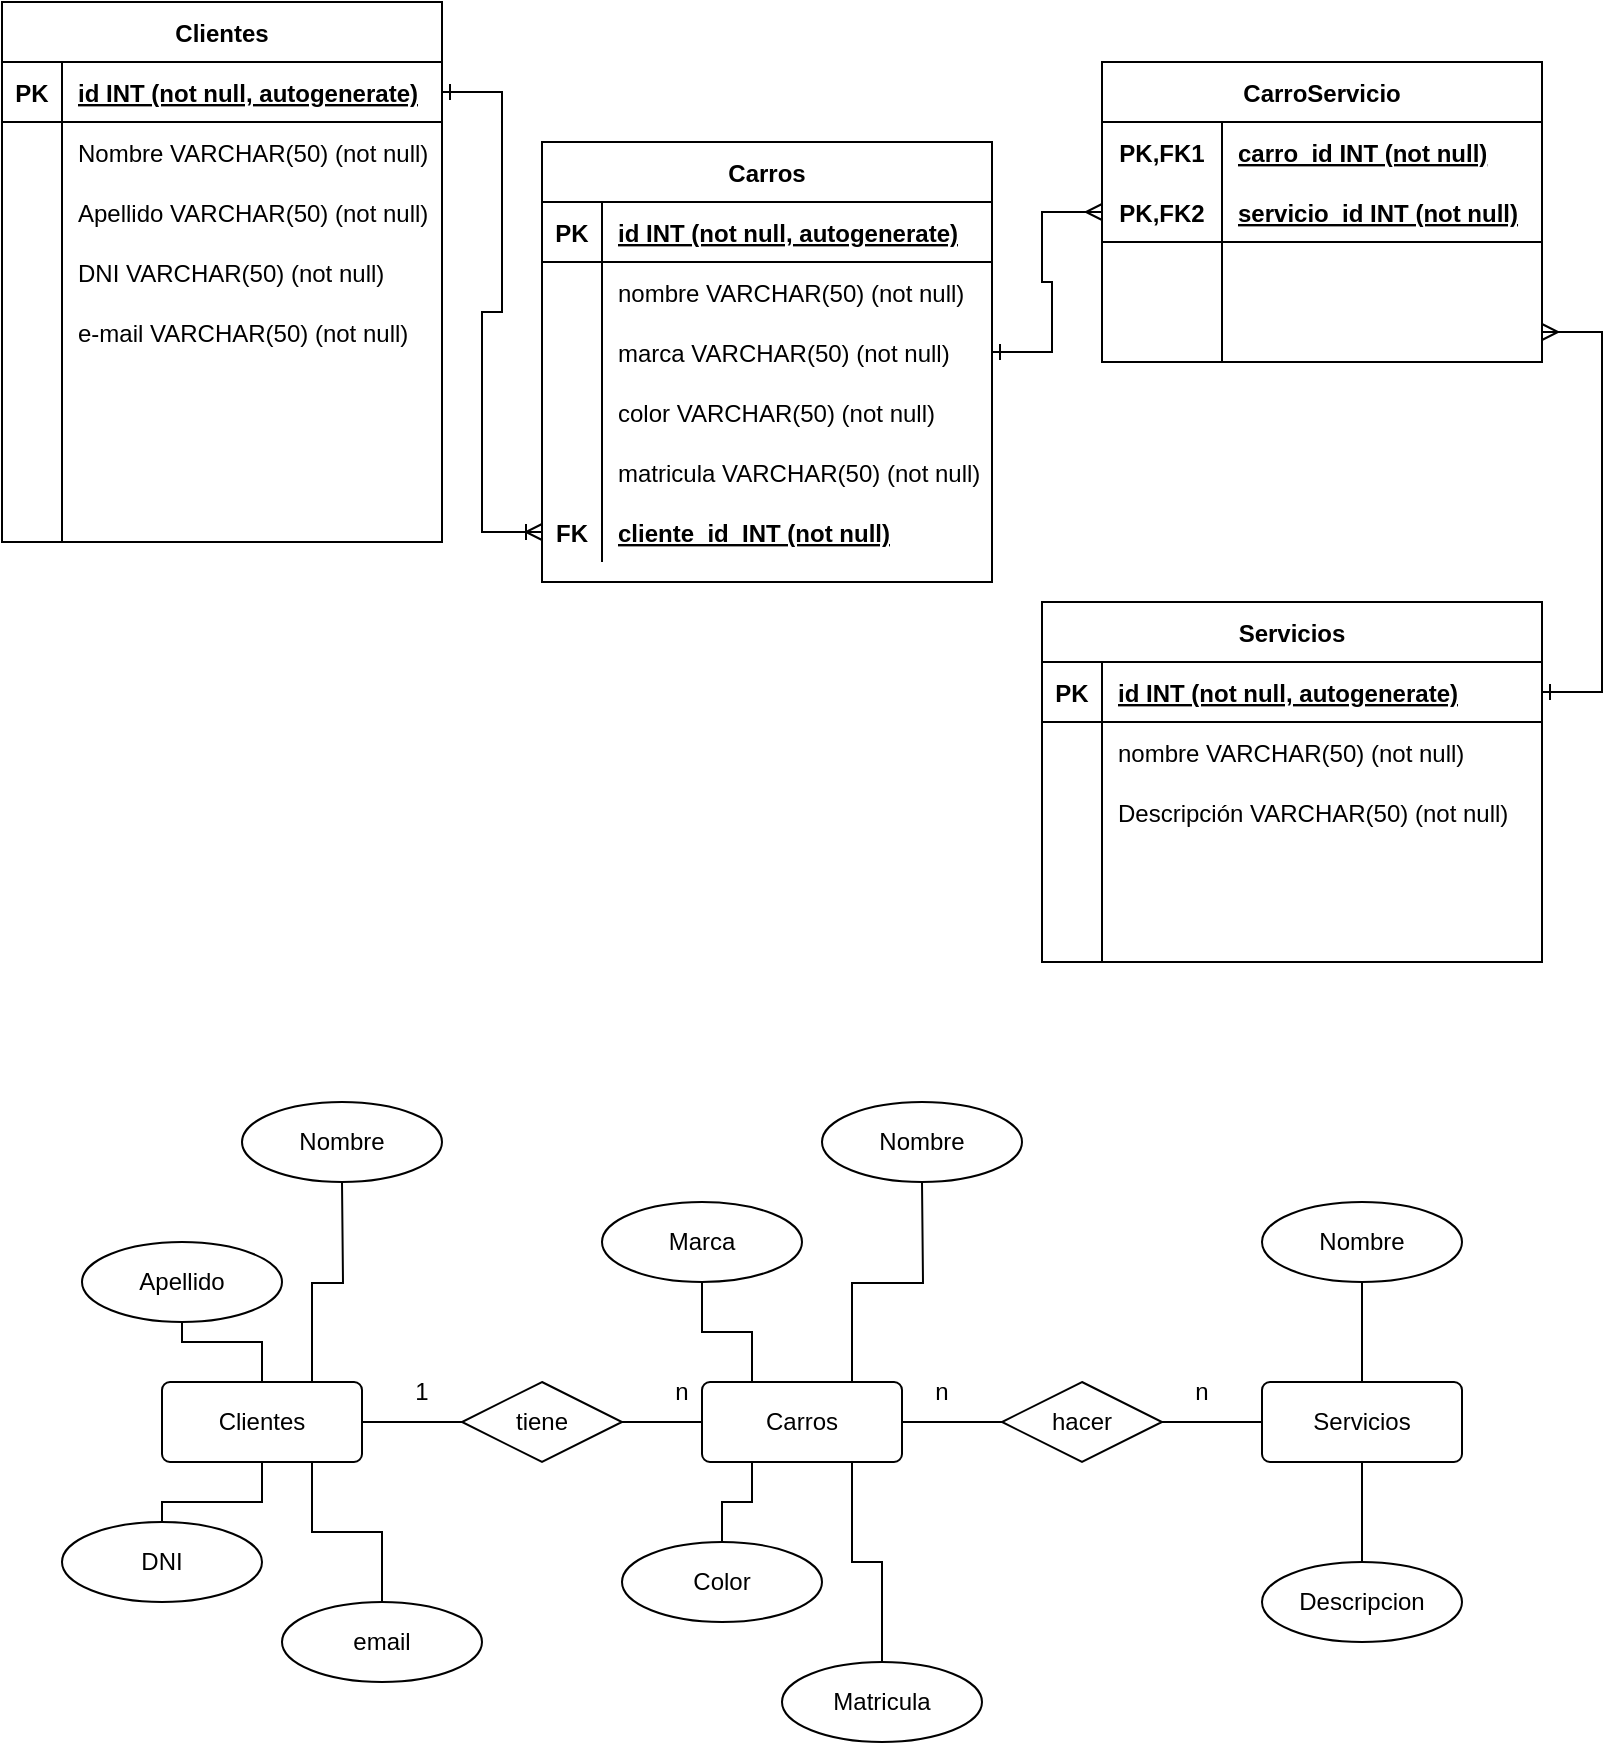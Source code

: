 <mxfile version="20.2.2" type="device"><diagram id="R2lEEEUBdFMjLlhIrx00" name="Page-1"><mxGraphModel dx="946" dy="621" grid="1" gridSize="10" guides="1" tooltips="1" connect="1" arrows="1" fold="1" page="1" pageScale="1" pageWidth="850" pageHeight="1100" math="0" shadow="0" extFonts="Permanent Marker^https://fonts.googleapis.com/css?family=Permanent+Marker"><root><mxCell id="0"/><mxCell id="1" parent="0"/><mxCell id="Qdc-zCQZDGtmWGoQhnUg-79" value="Carros" style="shape=table;startSize=30;container=1;collapsible=1;childLayout=tableLayout;fixedRows=1;rowLines=0;fontStyle=1;align=center;resizeLast=1;" parent="1" vertex="1"><mxGeometry x="300" y="110" width="225" height="220" as="geometry"/></mxCell><mxCell id="Qdc-zCQZDGtmWGoQhnUg-80" value="" style="shape=tableRow;horizontal=0;startSize=0;swimlaneHead=0;swimlaneBody=0;fillColor=none;collapsible=0;dropTarget=0;points=[[0,0.5],[1,0.5]];portConstraint=eastwest;top=0;left=0;right=0;bottom=1;" parent="Qdc-zCQZDGtmWGoQhnUg-79" vertex="1"><mxGeometry y="30" width="225" height="30" as="geometry"/></mxCell><mxCell id="Qdc-zCQZDGtmWGoQhnUg-81" value="PK" style="shape=partialRectangle;connectable=0;fillColor=none;top=0;left=0;bottom=0;right=0;fontStyle=1;overflow=hidden;" parent="Qdc-zCQZDGtmWGoQhnUg-80" vertex="1"><mxGeometry width="30" height="30" as="geometry"><mxRectangle width="30" height="30" as="alternateBounds"/></mxGeometry></mxCell><mxCell id="Qdc-zCQZDGtmWGoQhnUg-82" value="id INT (not null, autogenerate)" style="shape=partialRectangle;connectable=0;fillColor=none;top=0;left=0;bottom=0;right=0;align=left;spacingLeft=6;fontStyle=5;overflow=hidden;" parent="Qdc-zCQZDGtmWGoQhnUg-80" vertex="1"><mxGeometry x="30" width="195" height="30" as="geometry"><mxRectangle width="195" height="30" as="alternateBounds"/></mxGeometry></mxCell><mxCell id="Qdc-zCQZDGtmWGoQhnUg-83" value="" style="shape=tableRow;horizontal=0;startSize=0;swimlaneHead=0;swimlaneBody=0;fillColor=none;collapsible=0;dropTarget=0;points=[[0,0.5],[1,0.5]];portConstraint=eastwest;top=0;left=0;right=0;bottom=0;" parent="Qdc-zCQZDGtmWGoQhnUg-79" vertex="1"><mxGeometry y="60" width="225" height="30" as="geometry"/></mxCell><mxCell id="Qdc-zCQZDGtmWGoQhnUg-84" value="" style="shape=partialRectangle;connectable=0;fillColor=none;top=0;left=0;bottom=0;right=0;editable=1;overflow=hidden;" parent="Qdc-zCQZDGtmWGoQhnUg-83" vertex="1"><mxGeometry width="30" height="30" as="geometry"><mxRectangle width="30" height="30" as="alternateBounds"/></mxGeometry></mxCell><mxCell id="Qdc-zCQZDGtmWGoQhnUg-85" value="nombre VARCHAR(50) (not null)" style="shape=partialRectangle;connectable=0;fillColor=none;top=0;left=0;bottom=0;right=0;align=left;spacingLeft=6;overflow=hidden;" parent="Qdc-zCQZDGtmWGoQhnUg-83" vertex="1"><mxGeometry x="30" width="195" height="30" as="geometry"><mxRectangle width="195" height="30" as="alternateBounds"/></mxGeometry></mxCell><mxCell id="Qdc-zCQZDGtmWGoQhnUg-86" value="" style="shape=tableRow;horizontal=0;startSize=0;swimlaneHead=0;swimlaneBody=0;fillColor=none;collapsible=0;dropTarget=0;points=[[0,0.5],[1,0.5]];portConstraint=eastwest;top=0;left=0;right=0;bottom=0;" parent="Qdc-zCQZDGtmWGoQhnUg-79" vertex="1"><mxGeometry y="90" width="225" height="30" as="geometry"/></mxCell><mxCell id="Qdc-zCQZDGtmWGoQhnUg-87" value="" style="shape=partialRectangle;connectable=0;fillColor=none;top=0;left=0;bottom=0;right=0;editable=1;overflow=hidden;" parent="Qdc-zCQZDGtmWGoQhnUg-86" vertex="1"><mxGeometry width="30" height="30" as="geometry"><mxRectangle width="30" height="30" as="alternateBounds"/></mxGeometry></mxCell><mxCell id="Qdc-zCQZDGtmWGoQhnUg-88" value="marca VARCHAR(50) (not null)" style="shape=partialRectangle;connectable=0;fillColor=none;top=0;left=0;bottom=0;right=0;align=left;spacingLeft=6;overflow=hidden;" parent="Qdc-zCQZDGtmWGoQhnUg-86" vertex="1"><mxGeometry x="30" width="195" height="30" as="geometry"><mxRectangle width="195" height="30" as="alternateBounds"/></mxGeometry></mxCell><mxCell id="Qdc-zCQZDGtmWGoQhnUg-89" value="" style="shape=tableRow;horizontal=0;startSize=0;swimlaneHead=0;swimlaneBody=0;fillColor=none;collapsible=0;dropTarget=0;points=[[0,0.5],[1,0.5]];portConstraint=eastwest;top=0;left=0;right=0;bottom=0;" parent="Qdc-zCQZDGtmWGoQhnUg-79" vertex="1"><mxGeometry y="120" width="225" height="30" as="geometry"/></mxCell><mxCell id="Qdc-zCQZDGtmWGoQhnUg-90" value="" style="shape=partialRectangle;connectable=0;fillColor=none;top=0;left=0;bottom=0;right=0;editable=1;overflow=hidden;" parent="Qdc-zCQZDGtmWGoQhnUg-89" vertex="1"><mxGeometry width="30" height="30" as="geometry"><mxRectangle width="30" height="30" as="alternateBounds"/></mxGeometry></mxCell><mxCell id="Qdc-zCQZDGtmWGoQhnUg-91" value="color VARCHAR(50) (not null)" style="shape=partialRectangle;connectable=0;fillColor=none;top=0;left=0;bottom=0;right=0;align=left;spacingLeft=6;overflow=hidden;" parent="Qdc-zCQZDGtmWGoQhnUg-89" vertex="1"><mxGeometry x="30" width="195" height="30" as="geometry"><mxRectangle width="195" height="30" as="alternateBounds"/></mxGeometry></mxCell><mxCell id="Qdc-zCQZDGtmWGoQhnUg-92" value="" style="shape=tableRow;horizontal=0;startSize=0;swimlaneHead=0;swimlaneBody=0;fillColor=none;collapsible=0;dropTarget=0;points=[[0,0.5],[1,0.5]];portConstraint=eastwest;top=0;left=0;right=0;bottom=0;" parent="Qdc-zCQZDGtmWGoQhnUg-79" vertex="1"><mxGeometry y="150" width="225" height="30" as="geometry"/></mxCell><mxCell id="Qdc-zCQZDGtmWGoQhnUg-93" value="" style="shape=partialRectangle;connectable=0;fillColor=none;top=0;left=0;bottom=0;right=0;editable=1;overflow=hidden;" parent="Qdc-zCQZDGtmWGoQhnUg-92" vertex="1"><mxGeometry width="30" height="30" as="geometry"><mxRectangle width="30" height="30" as="alternateBounds"/></mxGeometry></mxCell><mxCell id="Qdc-zCQZDGtmWGoQhnUg-94" value="matricula VARCHAR(50) (not null)" style="shape=partialRectangle;connectable=0;fillColor=none;top=0;left=0;bottom=0;right=0;align=left;spacingLeft=6;overflow=hidden;" parent="Qdc-zCQZDGtmWGoQhnUg-92" vertex="1"><mxGeometry x="30" width="195" height="30" as="geometry"><mxRectangle width="195" height="30" as="alternateBounds"/></mxGeometry></mxCell><mxCell id="Qdc-zCQZDGtmWGoQhnUg-137" value="" style="shape=tableRow;horizontal=0;startSize=0;swimlaneHead=0;swimlaneBody=0;fillColor=none;collapsible=0;dropTarget=0;points=[[0,0.5],[1,0.5]];portConstraint=eastwest;top=0;left=0;right=0;bottom=0;" parent="Qdc-zCQZDGtmWGoQhnUg-79" vertex="1"><mxGeometry y="180" width="225" height="30" as="geometry"/></mxCell><mxCell id="Qdc-zCQZDGtmWGoQhnUg-138" value="FK" style="shape=partialRectangle;connectable=0;fillColor=none;top=0;left=0;bottom=0;right=0;fontStyle=1;overflow=hidden;" parent="Qdc-zCQZDGtmWGoQhnUg-137" vertex="1"><mxGeometry width="30" height="30" as="geometry"><mxRectangle width="30" height="30" as="alternateBounds"/></mxGeometry></mxCell><mxCell id="Qdc-zCQZDGtmWGoQhnUg-139" value="cliente_id  INT (not null)" style="shape=partialRectangle;connectable=0;fillColor=none;top=0;left=0;bottom=0;right=0;align=left;spacingLeft=6;fontStyle=5;overflow=hidden;" parent="Qdc-zCQZDGtmWGoQhnUg-137" vertex="1"><mxGeometry x="30" width="195" height="30" as="geometry"><mxRectangle width="195" height="30" as="alternateBounds"/></mxGeometry></mxCell><mxCell id="Qdc-zCQZDGtmWGoQhnUg-96" value="Clientes" style="shape=table;startSize=30;container=1;collapsible=1;childLayout=tableLayout;fixedRows=1;rowLines=0;fontStyle=1;align=center;resizeLast=1;" parent="1" vertex="1"><mxGeometry x="30" y="40" width="220" height="270" as="geometry"/></mxCell><mxCell id="Qdc-zCQZDGtmWGoQhnUg-97" value="" style="shape=tableRow;horizontal=0;startSize=0;swimlaneHead=0;swimlaneBody=0;fillColor=none;collapsible=0;dropTarget=0;points=[[0,0.5],[1,0.5]];portConstraint=eastwest;top=0;left=0;right=0;bottom=1;" parent="Qdc-zCQZDGtmWGoQhnUg-96" vertex="1"><mxGeometry y="30" width="220" height="30" as="geometry"/></mxCell><mxCell id="Qdc-zCQZDGtmWGoQhnUg-98" value="PK" style="shape=partialRectangle;connectable=0;fillColor=none;top=0;left=0;bottom=0;right=0;fontStyle=1;overflow=hidden;" parent="Qdc-zCQZDGtmWGoQhnUg-97" vertex="1"><mxGeometry width="30" height="30" as="geometry"><mxRectangle width="30" height="30" as="alternateBounds"/></mxGeometry></mxCell><mxCell id="Qdc-zCQZDGtmWGoQhnUg-99" value="id INT (not null, autogenerate)" style="shape=partialRectangle;connectable=0;fillColor=none;top=0;left=0;bottom=0;right=0;align=left;spacingLeft=6;fontStyle=5;overflow=hidden;" parent="Qdc-zCQZDGtmWGoQhnUg-97" vertex="1"><mxGeometry x="30" width="190" height="30" as="geometry"><mxRectangle width="190" height="30" as="alternateBounds"/></mxGeometry></mxCell><mxCell id="Qdc-zCQZDGtmWGoQhnUg-100" value="" style="shape=tableRow;horizontal=0;startSize=0;swimlaneHead=0;swimlaneBody=0;fillColor=none;collapsible=0;dropTarget=0;points=[[0,0.5],[1,0.5]];portConstraint=eastwest;top=0;left=0;right=0;bottom=0;" parent="Qdc-zCQZDGtmWGoQhnUg-96" vertex="1"><mxGeometry y="60" width="220" height="30" as="geometry"/></mxCell><mxCell id="Qdc-zCQZDGtmWGoQhnUg-101" value="" style="shape=partialRectangle;connectable=0;fillColor=none;top=0;left=0;bottom=0;right=0;editable=1;overflow=hidden;" parent="Qdc-zCQZDGtmWGoQhnUg-100" vertex="1"><mxGeometry width="30" height="30" as="geometry"><mxRectangle width="30" height="30" as="alternateBounds"/></mxGeometry></mxCell><mxCell id="Qdc-zCQZDGtmWGoQhnUg-102" value="Nombre VARCHAR(50) (not null)" style="shape=partialRectangle;connectable=0;fillColor=none;top=0;left=0;bottom=0;right=0;align=left;spacingLeft=6;overflow=hidden;" parent="Qdc-zCQZDGtmWGoQhnUg-100" vertex="1"><mxGeometry x="30" width="190" height="30" as="geometry"><mxRectangle width="190" height="30" as="alternateBounds"/></mxGeometry></mxCell><mxCell id="Qdc-zCQZDGtmWGoQhnUg-112" value="" style="shape=tableRow;horizontal=0;startSize=0;swimlaneHead=0;swimlaneBody=0;fillColor=none;collapsible=0;dropTarget=0;points=[[0,0.5],[1,0.5]];portConstraint=eastwest;top=0;left=0;right=0;bottom=0;" parent="Qdc-zCQZDGtmWGoQhnUg-96" vertex="1"><mxGeometry y="90" width="220" height="30" as="geometry"/></mxCell><mxCell id="Qdc-zCQZDGtmWGoQhnUg-113" value="" style="shape=partialRectangle;connectable=0;fillColor=none;top=0;left=0;bottom=0;right=0;editable=1;overflow=hidden;" parent="Qdc-zCQZDGtmWGoQhnUg-112" vertex="1"><mxGeometry width="30" height="30" as="geometry"><mxRectangle width="30" height="30" as="alternateBounds"/></mxGeometry></mxCell><mxCell id="Qdc-zCQZDGtmWGoQhnUg-114" value="Apellido VARCHAR(50) (not null)" style="shape=partialRectangle;connectable=0;fillColor=none;top=0;left=0;bottom=0;right=0;align=left;spacingLeft=6;overflow=hidden;" parent="Qdc-zCQZDGtmWGoQhnUg-112" vertex="1"><mxGeometry x="30" width="190" height="30" as="geometry"><mxRectangle width="190" height="30" as="alternateBounds"/></mxGeometry></mxCell><mxCell id="Qdc-zCQZDGtmWGoQhnUg-115" value="" style="shape=tableRow;horizontal=0;startSize=0;swimlaneHead=0;swimlaneBody=0;fillColor=none;collapsible=0;dropTarget=0;points=[[0,0.5],[1,0.5]];portConstraint=eastwest;top=0;left=0;right=0;bottom=0;" parent="Qdc-zCQZDGtmWGoQhnUg-96" vertex="1"><mxGeometry y="120" width="220" height="30" as="geometry"/></mxCell><mxCell id="Qdc-zCQZDGtmWGoQhnUg-116" value="" style="shape=partialRectangle;connectable=0;fillColor=none;top=0;left=0;bottom=0;right=0;editable=1;overflow=hidden;" parent="Qdc-zCQZDGtmWGoQhnUg-115" vertex="1"><mxGeometry width="30" height="30" as="geometry"><mxRectangle width="30" height="30" as="alternateBounds"/></mxGeometry></mxCell><mxCell id="Qdc-zCQZDGtmWGoQhnUg-117" value="DNI VARCHAR(50) (not null)" style="shape=partialRectangle;connectable=0;fillColor=none;top=0;left=0;bottom=0;right=0;align=left;spacingLeft=6;overflow=hidden;" parent="Qdc-zCQZDGtmWGoQhnUg-115" vertex="1"><mxGeometry x="30" width="190" height="30" as="geometry"><mxRectangle width="190" height="30" as="alternateBounds"/></mxGeometry></mxCell><mxCell id="Qdc-zCQZDGtmWGoQhnUg-118" value="" style="shape=tableRow;horizontal=0;startSize=0;swimlaneHead=0;swimlaneBody=0;fillColor=none;collapsible=0;dropTarget=0;points=[[0,0.5],[1,0.5]];portConstraint=eastwest;top=0;left=0;right=0;bottom=0;" parent="Qdc-zCQZDGtmWGoQhnUg-96" vertex="1"><mxGeometry y="150" width="220" height="30" as="geometry"/></mxCell><mxCell id="Qdc-zCQZDGtmWGoQhnUg-119" value="" style="shape=partialRectangle;connectable=0;fillColor=none;top=0;left=0;bottom=0;right=0;editable=1;overflow=hidden;" parent="Qdc-zCQZDGtmWGoQhnUg-118" vertex="1"><mxGeometry width="30" height="30" as="geometry"><mxRectangle width="30" height="30" as="alternateBounds"/></mxGeometry></mxCell><mxCell id="Qdc-zCQZDGtmWGoQhnUg-120" value="e-mail VARCHAR(50) (not null)" style="shape=partialRectangle;connectable=0;fillColor=none;top=0;left=0;bottom=0;right=0;align=left;spacingLeft=6;overflow=hidden;" parent="Qdc-zCQZDGtmWGoQhnUg-118" vertex="1"><mxGeometry x="30" width="190" height="30" as="geometry"><mxRectangle width="190" height="30" as="alternateBounds"/></mxGeometry></mxCell><mxCell id="Qdc-zCQZDGtmWGoQhnUg-103" value="" style="shape=tableRow;horizontal=0;startSize=0;swimlaneHead=0;swimlaneBody=0;fillColor=none;collapsible=0;dropTarget=0;points=[[0,0.5],[1,0.5]];portConstraint=eastwest;top=0;left=0;right=0;bottom=0;" parent="Qdc-zCQZDGtmWGoQhnUg-96" vertex="1"><mxGeometry y="180" width="220" height="30" as="geometry"/></mxCell><mxCell id="Qdc-zCQZDGtmWGoQhnUg-104" value="" style="shape=partialRectangle;connectable=0;fillColor=none;top=0;left=0;bottom=0;right=0;editable=1;overflow=hidden;" parent="Qdc-zCQZDGtmWGoQhnUg-103" vertex="1"><mxGeometry width="30" height="30" as="geometry"><mxRectangle width="30" height="30" as="alternateBounds"/></mxGeometry></mxCell><mxCell id="Qdc-zCQZDGtmWGoQhnUg-105" value="" style="shape=partialRectangle;connectable=0;fillColor=none;top=0;left=0;bottom=0;right=0;align=left;spacingLeft=6;overflow=hidden;" parent="Qdc-zCQZDGtmWGoQhnUg-103" vertex="1"><mxGeometry x="30" width="190" height="30" as="geometry"><mxRectangle width="190" height="30" as="alternateBounds"/></mxGeometry></mxCell><mxCell id="Qdc-zCQZDGtmWGoQhnUg-106" value="" style="shape=tableRow;horizontal=0;startSize=0;swimlaneHead=0;swimlaneBody=0;fillColor=none;collapsible=0;dropTarget=0;points=[[0,0.5],[1,0.5]];portConstraint=eastwest;top=0;left=0;right=0;bottom=0;" parent="Qdc-zCQZDGtmWGoQhnUg-96" vertex="1"><mxGeometry y="210" width="220" height="30" as="geometry"/></mxCell><mxCell id="Qdc-zCQZDGtmWGoQhnUg-107" value="" style="shape=partialRectangle;connectable=0;fillColor=none;top=0;left=0;bottom=0;right=0;editable=1;overflow=hidden;" parent="Qdc-zCQZDGtmWGoQhnUg-106" vertex="1"><mxGeometry width="30" height="30" as="geometry"><mxRectangle width="30" height="30" as="alternateBounds"/></mxGeometry></mxCell><mxCell id="Qdc-zCQZDGtmWGoQhnUg-108" value="" style="shape=partialRectangle;connectable=0;fillColor=none;top=0;left=0;bottom=0;right=0;align=left;spacingLeft=6;overflow=hidden;" parent="Qdc-zCQZDGtmWGoQhnUg-106" vertex="1"><mxGeometry x="30" width="190" height="30" as="geometry"><mxRectangle width="190" height="30" as="alternateBounds"/></mxGeometry></mxCell><mxCell id="Qdc-zCQZDGtmWGoQhnUg-109" value="" style="shape=tableRow;horizontal=0;startSize=0;swimlaneHead=0;swimlaneBody=0;fillColor=none;collapsible=0;dropTarget=0;points=[[0,0.5],[1,0.5]];portConstraint=eastwest;top=0;left=0;right=0;bottom=0;" parent="Qdc-zCQZDGtmWGoQhnUg-96" vertex="1"><mxGeometry y="240" width="220" height="30" as="geometry"/></mxCell><mxCell id="Qdc-zCQZDGtmWGoQhnUg-110" value="" style="shape=partialRectangle;connectable=0;fillColor=none;top=0;left=0;bottom=0;right=0;editable=1;overflow=hidden;" parent="Qdc-zCQZDGtmWGoQhnUg-109" vertex="1"><mxGeometry width="30" height="30" as="geometry"><mxRectangle width="30" height="30" as="alternateBounds"/></mxGeometry></mxCell><mxCell id="Qdc-zCQZDGtmWGoQhnUg-111" value="" style="shape=partialRectangle;connectable=0;fillColor=none;top=0;left=0;bottom=0;right=0;align=left;spacingLeft=6;overflow=hidden;" parent="Qdc-zCQZDGtmWGoQhnUg-109" vertex="1"><mxGeometry x="30" width="190" height="30" as="geometry"><mxRectangle width="190" height="30" as="alternateBounds"/></mxGeometry></mxCell><mxCell id="Qdc-zCQZDGtmWGoQhnUg-121" value="Servicios" style="shape=table;startSize=30;container=1;collapsible=1;childLayout=tableLayout;fixedRows=1;rowLines=0;fontStyle=1;align=center;resizeLast=1;" parent="1" vertex="1"><mxGeometry x="550" y="340" width="250" height="180" as="geometry"/></mxCell><mxCell id="Qdc-zCQZDGtmWGoQhnUg-122" value="" style="shape=tableRow;horizontal=0;startSize=0;swimlaneHead=0;swimlaneBody=0;fillColor=none;collapsible=0;dropTarget=0;points=[[0,0.5],[1,0.5]];portConstraint=eastwest;top=0;left=0;right=0;bottom=1;" parent="Qdc-zCQZDGtmWGoQhnUg-121" vertex="1"><mxGeometry y="30" width="250" height="30" as="geometry"/></mxCell><mxCell id="Qdc-zCQZDGtmWGoQhnUg-123" value="PK" style="shape=partialRectangle;connectable=0;fillColor=none;top=0;left=0;bottom=0;right=0;fontStyle=1;overflow=hidden;" parent="Qdc-zCQZDGtmWGoQhnUg-122" vertex="1"><mxGeometry width="30" height="30" as="geometry"><mxRectangle width="30" height="30" as="alternateBounds"/></mxGeometry></mxCell><mxCell id="Qdc-zCQZDGtmWGoQhnUg-124" value="id INT (not null, autogenerate)" style="shape=partialRectangle;connectable=0;fillColor=none;top=0;left=0;bottom=0;right=0;align=left;spacingLeft=6;fontStyle=5;overflow=hidden;" parent="Qdc-zCQZDGtmWGoQhnUg-122" vertex="1"><mxGeometry x="30" width="220" height="30" as="geometry"><mxRectangle width="220" height="30" as="alternateBounds"/></mxGeometry></mxCell><mxCell id="Qdc-zCQZDGtmWGoQhnUg-125" value="" style="shape=tableRow;horizontal=0;startSize=0;swimlaneHead=0;swimlaneBody=0;fillColor=none;collapsible=0;dropTarget=0;points=[[0,0.5],[1,0.5]];portConstraint=eastwest;top=0;left=0;right=0;bottom=0;" parent="Qdc-zCQZDGtmWGoQhnUg-121" vertex="1"><mxGeometry y="60" width="250" height="30" as="geometry"/></mxCell><mxCell id="Qdc-zCQZDGtmWGoQhnUg-126" value="" style="shape=partialRectangle;connectable=0;fillColor=none;top=0;left=0;bottom=0;right=0;editable=1;overflow=hidden;" parent="Qdc-zCQZDGtmWGoQhnUg-125" vertex="1"><mxGeometry width="30" height="30" as="geometry"><mxRectangle width="30" height="30" as="alternateBounds"/></mxGeometry></mxCell><mxCell id="Qdc-zCQZDGtmWGoQhnUg-127" value="nombre VARCHAR(50) (not null)" style="shape=partialRectangle;connectable=0;fillColor=none;top=0;left=0;bottom=0;right=0;align=left;spacingLeft=6;overflow=hidden;" parent="Qdc-zCQZDGtmWGoQhnUg-125" vertex="1"><mxGeometry x="30" width="220" height="30" as="geometry"><mxRectangle width="220" height="30" as="alternateBounds"/></mxGeometry></mxCell><mxCell id="Qdc-zCQZDGtmWGoQhnUg-128" value="" style="shape=tableRow;horizontal=0;startSize=0;swimlaneHead=0;swimlaneBody=0;fillColor=none;collapsible=0;dropTarget=0;points=[[0,0.5],[1,0.5]];portConstraint=eastwest;top=0;left=0;right=0;bottom=0;" parent="Qdc-zCQZDGtmWGoQhnUg-121" vertex="1"><mxGeometry y="90" width="250" height="30" as="geometry"/></mxCell><mxCell id="Qdc-zCQZDGtmWGoQhnUg-129" value="" style="shape=partialRectangle;connectable=0;fillColor=none;top=0;left=0;bottom=0;right=0;editable=1;overflow=hidden;" parent="Qdc-zCQZDGtmWGoQhnUg-128" vertex="1"><mxGeometry width="30" height="30" as="geometry"><mxRectangle width="30" height="30" as="alternateBounds"/></mxGeometry></mxCell><mxCell id="Qdc-zCQZDGtmWGoQhnUg-130" value="Descripción VARCHAR(50) (not null)" style="shape=partialRectangle;connectable=0;fillColor=none;top=0;left=0;bottom=0;right=0;align=left;spacingLeft=6;overflow=hidden;" parent="Qdc-zCQZDGtmWGoQhnUg-128" vertex="1"><mxGeometry x="30" width="220" height="30" as="geometry"><mxRectangle width="220" height="30" as="alternateBounds"/></mxGeometry></mxCell><mxCell id="Qdc-zCQZDGtmWGoQhnUg-131" value="" style="shape=tableRow;horizontal=0;startSize=0;swimlaneHead=0;swimlaneBody=0;fillColor=none;collapsible=0;dropTarget=0;points=[[0,0.5],[1,0.5]];portConstraint=eastwest;top=0;left=0;right=0;bottom=0;" parent="Qdc-zCQZDGtmWGoQhnUg-121" vertex="1"><mxGeometry y="120" width="250" height="30" as="geometry"/></mxCell><mxCell id="Qdc-zCQZDGtmWGoQhnUg-132" value="" style="shape=partialRectangle;connectable=0;fillColor=none;top=0;left=0;bottom=0;right=0;editable=1;overflow=hidden;" parent="Qdc-zCQZDGtmWGoQhnUg-131" vertex="1"><mxGeometry width="30" height="30" as="geometry"><mxRectangle width="30" height="30" as="alternateBounds"/></mxGeometry></mxCell><mxCell id="Qdc-zCQZDGtmWGoQhnUg-133" value="" style="shape=partialRectangle;connectable=0;fillColor=none;top=0;left=0;bottom=0;right=0;align=left;spacingLeft=6;overflow=hidden;" parent="Qdc-zCQZDGtmWGoQhnUg-131" vertex="1"><mxGeometry x="30" width="220" height="30" as="geometry"><mxRectangle width="220" height="30" as="alternateBounds"/></mxGeometry></mxCell><mxCell id="Qdc-zCQZDGtmWGoQhnUg-134" value="" style="shape=tableRow;horizontal=0;startSize=0;swimlaneHead=0;swimlaneBody=0;fillColor=none;collapsible=0;dropTarget=0;points=[[0,0.5],[1,0.5]];portConstraint=eastwest;top=0;left=0;right=0;bottom=0;" parent="Qdc-zCQZDGtmWGoQhnUg-121" vertex="1"><mxGeometry y="150" width="250" height="30" as="geometry"/></mxCell><mxCell id="Qdc-zCQZDGtmWGoQhnUg-135" value="" style="shape=partialRectangle;connectable=0;fillColor=none;top=0;left=0;bottom=0;right=0;editable=1;overflow=hidden;" parent="Qdc-zCQZDGtmWGoQhnUg-134" vertex="1"><mxGeometry width="30" height="30" as="geometry"><mxRectangle width="30" height="30" as="alternateBounds"/></mxGeometry></mxCell><mxCell id="Qdc-zCQZDGtmWGoQhnUg-136" value="" style="shape=partialRectangle;connectable=0;fillColor=none;top=0;left=0;bottom=0;right=0;align=left;spacingLeft=6;overflow=hidden;" parent="Qdc-zCQZDGtmWGoQhnUg-134" vertex="1"><mxGeometry x="30" width="220" height="30" as="geometry"><mxRectangle width="220" height="30" as="alternateBounds"/></mxGeometry></mxCell><mxCell id="Qdc-zCQZDGtmWGoQhnUg-140" value="" style="edgeStyle=entityRelationEdgeStyle;fontSize=12;html=1;endArrow=ERone;rounded=0;exitX=1;exitY=0.5;exitDx=0;exitDy=0;entryX=1;entryY=0.5;entryDx=0;entryDy=0;startArrow=ERmany;startFill=0;endFill=0;" parent="1" source="Qdc-zCQZDGtmWGoQhnUg-151" target="Qdc-zCQZDGtmWGoQhnUg-122" edge="1"><mxGeometry width="100" height="100" relative="1" as="geometry"><mxPoint x="590" y="350" as="sourcePoint"/><mxPoint x="690" y="250" as="targetPoint"/></mxGeometry></mxCell><mxCell id="Qdc-zCQZDGtmWGoQhnUg-141" value="CarroServicio" style="shape=table;startSize=30;container=1;collapsible=1;childLayout=tableLayout;fixedRows=1;rowLines=0;fontStyle=1;align=center;resizeLast=1;" parent="1" vertex="1"><mxGeometry x="580" y="70" width="220" height="150" as="geometry"/></mxCell><mxCell id="Qdc-zCQZDGtmWGoQhnUg-142" value="" style="shape=tableRow;horizontal=0;startSize=0;swimlaneHead=0;swimlaneBody=0;fillColor=none;collapsible=0;dropTarget=0;points=[[0,0.5],[1,0.5]];portConstraint=eastwest;top=0;left=0;right=0;bottom=0;" parent="Qdc-zCQZDGtmWGoQhnUg-141" vertex="1"><mxGeometry y="30" width="220" height="30" as="geometry"/></mxCell><mxCell id="Qdc-zCQZDGtmWGoQhnUg-143" value="PK,FK1" style="shape=partialRectangle;connectable=0;fillColor=none;top=0;left=0;bottom=0;right=0;fontStyle=1;overflow=hidden;" parent="Qdc-zCQZDGtmWGoQhnUg-142" vertex="1"><mxGeometry width="60" height="30" as="geometry"><mxRectangle width="60" height="30" as="alternateBounds"/></mxGeometry></mxCell><mxCell id="Qdc-zCQZDGtmWGoQhnUg-144" value="carro_id INT (not null)" style="shape=partialRectangle;connectable=0;fillColor=none;top=0;left=0;bottom=0;right=0;align=left;spacingLeft=6;fontStyle=5;overflow=hidden;" parent="Qdc-zCQZDGtmWGoQhnUg-142" vertex="1"><mxGeometry x="60" width="160" height="30" as="geometry"><mxRectangle width="160" height="30" as="alternateBounds"/></mxGeometry></mxCell><mxCell id="Qdc-zCQZDGtmWGoQhnUg-145" value="" style="shape=tableRow;horizontal=0;startSize=0;swimlaneHead=0;swimlaneBody=0;fillColor=none;collapsible=0;dropTarget=0;points=[[0,0.5],[1,0.5]];portConstraint=eastwest;top=0;left=0;right=0;bottom=1;" parent="Qdc-zCQZDGtmWGoQhnUg-141" vertex="1"><mxGeometry y="60" width="220" height="30" as="geometry"/></mxCell><mxCell id="Qdc-zCQZDGtmWGoQhnUg-146" value="PK,FK2" style="shape=partialRectangle;connectable=0;fillColor=none;top=0;left=0;bottom=0;right=0;fontStyle=1;overflow=hidden;" parent="Qdc-zCQZDGtmWGoQhnUg-145" vertex="1"><mxGeometry width="60" height="30" as="geometry"><mxRectangle width="60" height="30" as="alternateBounds"/></mxGeometry></mxCell><mxCell id="Qdc-zCQZDGtmWGoQhnUg-147" value="servicio_id INT (not null)" style="shape=partialRectangle;connectable=0;fillColor=none;top=0;left=0;bottom=0;right=0;align=left;spacingLeft=6;fontStyle=5;overflow=hidden;" parent="Qdc-zCQZDGtmWGoQhnUg-145" vertex="1"><mxGeometry x="60" width="160" height="30" as="geometry"><mxRectangle width="160" height="30" as="alternateBounds"/></mxGeometry></mxCell><mxCell id="Qdc-zCQZDGtmWGoQhnUg-148" value="" style="shape=tableRow;horizontal=0;startSize=0;swimlaneHead=0;swimlaneBody=0;fillColor=none;collapsible=0;dropTarget=0;points=[[0,0.5],[1,0.5]];portConstraint=eastwest;top=0;left=0;right=0;bottom=0;" parent="Qdc-zCQZDGtmWGoQhnUg-141" vertex="1"><mxGeometry y="90" width="220" height="30" as="geometry"/></mxCell><mxCell id="Qdc-zCQZDGtmWGoQhnUg-149" value="" style="shape=partialRectangle;connectable=0;fillColor=none;top=0;left=0;bottom=0;right=0;editable=1;overflow=hidden;" parent="Qdc-zCQZDGtmWGoQhnUg-148" vertex="1"><mxGeometry width="60" height="30" as="geometry"><mxRectangle width="60" height="30" as="alternateBounds"/></mxGeometry></mxCell><mxCell id="Qdc-zCQZDGtmWGoQhnUg-150" value="" style="shape=partialRectangle;connectable=0;fillColor=none;top=0;left=0;bottom=0;right=0;align=left;spacingLeft=6;overflow=hidden;" parent="Qdc-zCQZDGtmWGoQhnUg-148" vertex="1"><mxGeometry x="60" width="160" height="30" as="geometry"><mxRectangle width="160" height="30" as="alternateBounds"/></mxGeometry></mxCell><mxCell id="Qdc-zCQZDGtmWGoQhnUg-151" value="" style="shape=tableRow;horizontal=0;startSize=0;swimlaneHead=0;swimlaneBody=0;fillColor=none;collapsible=0;dropTarget=0;points=[[0,0.5],[1,0.5]];portConstraint=eastwest;top=0;left=0;right=0;bottom=0;" parent="Qdc-zCQZDGtmWGoQhnUg-141" vertex="1"><mxGeometry y="120" width="220" height="30" as="geometry"/></mxCell><mxCell id="Qdc-zCQZDGtmWGoQhnUg-152" value="" style="shape=partialRectangle;connectable=0;fillColor=none;top=0;left=0;bottom=0;right=0;editable=1;overflow=hidden;" parent="Qdc-zCQZDGtmWGoQhnUg-151" vertex="1"><mxGeometry width="60" height="30" as="geometry"><mxRectangle width="60" height="30" as="alternateBounds"/></mxGeometry></mxCell><mxCell id="Qdc-zCQZDGtmWGoQhnUg-153" value="" style="shape=partialRectangle;connectable=0;fillColor=none;top=0;left=0;bottom=0;right=0;align=left;spacingLeft=6;overflow=hidden;" parent="Qdc-zCQZDGtmWGoQhnUg-151" vertex="1"><mxGeometry x="60" width="160" height="30" as="geometry"><mxRectangle width="160" height="30" as="alternateBounds"/></mxGeometry></mxCell><mxCell id="Qdc-zCQZDGtmWGoQhnUg-155" value="" style="edgeStyle=entityRelationEdgeStyle;fontSize=12;html=1;endArrow=ERmany;rounded=0;exitX=1;exitY=0.5;exitDx=0;exitDy=0;entryX=0;entryY=0.5;entryDx=0;entryDy=0;endFill=0;startArrow=ERone;startFill=0;" parent="1" source="Qdc-zCQZDGtmWGoQhnUg-86" target="Qdc-zCQZDGtmWGoQhnUg-141" edge="1"><mxGeometry width="100" height="100" relative="1" as="geometry"><mxPoint x="420" y="145" as="sourcePoint"/><mxPoint x="640" y="145" as="targetPoint"/></mxGeometry></mxCell><mxCell id="Qdc-zCQZDGtmWGoQhnUg-156" value="" style="edgeStyle=entityRelationEdgeStyle;fontSize=12;html=1;endArrow=ERoneToMany;rounded=0;entryX=0;entryY=0.5;entryDx=0;entryDy=0;exitX=1;exitY=0.5;exitDx=0;exitDy=0;startArrow=ERone;startFill=0;" parent="1" source="Qdc-zCQZDGtmWGoQhnUg-97" target="Qdc-zCQZDGtmWGoQhnUg-137" edge="1"><mxGeometry width="100" height="100" relative="1" as="geometry"><mxPoint x="190" y="280" as="sourcePoint"/><mxPoint x="290" y="180" as="targetPoint"/></mxGeometry></mxCell><mxCell id="15L_EQ6WJZsv7WaDqhEm-29" style="edgeStyle=orthogonalEdgeStyle;rounded=0;orthogonalLoop=1;jettySize=auto;html=1;exitX=0.25;exitY=0;exitDx=0;exitDy=0;endArrow=none;endFill=0;" edge="1" parent="1" source="Qdc-zCQZDGtmWGoQhnUg-159" target="15L_EQ6WJZsv7WaDqhEm-6"><mxGeometry relative="1" as="geometry"/></mxCell><mxCell id="15L_EQ6WJZsv7WaDqhEm-30" style="edgeStyle=orthogonalEdgeStyle;rounded=0;orthogonalLoop=1;jettySize=auto;html=1;exitX=0.75;exitY=0;exitDx=0;exitDy=0;endArrow=none;endFill=0;" edge="1" parent="1" source="Qdc-zCQZDGtmWGoQhnUg-159"><mxGeometry relative="1" as="geometry"><mxPoint x="490" y="630" as="targetPoint"/></mxGeometry></mxCell><mxCell id="15L_EQ6WJZsv7WaDqhEm-31" style="edgeStyle=orthogonalEdgeStyle;rounded=0;orthogonalLoop=1;jettySize=auto;html=1;exitX=0.25;exitY=1;exitDx=0;exitDy=0;endArrow=none;endFill=0;" edge="1" parent="1" source="Qdc-zCQZDGtmWGoQhnUg-159" target="15L_EQ6WJZsv7WaDqhEm-7"><mxGeometry relative="1" as="geometry"/></mxCell><mxCell id="15L_EQ6WJZsv7WaDqhEm-32" style="edgeStyle=orthogonalEdgeStyle;rounded=0;orthogonalLoop=1;jettySize=auto;html=1;exitX=0.75;exitY=1;exitDx=0;exitDy=0;endArrow=none;endFill=0;" edge="1" parent="1" source="Qdc-zCQZDGtmWGoQhnUg-159" target="15L_EQ6WJZsv7WaDqhEm-8"><mxGeometry relative="1" as="geometry"/></mxCell><mxCell id="Qdc-zCQZDGtmWGoQhnUg-159" value="Carros" style="rounded=1;arcSize=10;whiteSpace=wrap;html=1;align=center;" parent="1" vertex="1"><mxGeometry x="380" y="730" width="100" height="40" as="geometry"/></mxCell><mxCell id="15L_EQ6WJZsv7WaDqhEm-25" style="edgeStyle=orthogonalEdgeStyle;rounded=0;orthogonalLoop=1;jettySize=auto;html=1;exitX=0.5;exitY=1;exitDx=0;exitDy=0;entryX=0.5;entryY=0;entryDx=0;entryDy=0;endArrow=none;endFill=0;" edge="1" parent="1" source="Qdc-zCQZDGtmWGoQhnUg-160" target="15L_EQ6WJZsv7WaDqhEm-3"><mxGeometry relative="1" as="geometry"/></mxCell><mxCell id="15L_EQ6WJZsv7WaDqhEm-26" style="edgeStyle=orthogonalEdgeStyle;rounded=0;orthogonalLoop=1;jettySize=auto;html=1;exitX=0.75;exitY=1;exitDx=0;exitDy=0;endArrow=none;endFill=0;" edge="1" parent="1" source="Qdc-zCQZDGtmWGoQhnUg-160" target="15L_EQ6WJZsv7WaDqhEm-4"><mxGeometry relative="1" as="geometry"/></mxCell><mxCell id="15L_EQ6WJZsv7WaDqhEm-27" style="edgeStyle=orthogonalEdgeStyle;rounded=0;orthogonalLoop=1;jettySize=auto;html=1;exitX=0.5;exitY=0;exitDx=0;exitDy=0;entryX=0.5;entryY=1;entryDx=0;entryDy=0;endArrow=none;endFill=0;" edge="1" parent="1" source="Qdc-zCQZDGtmWGoQhnUg-160" target="15L_EQ6WJZsv7WaDqhEm-2"><mxGeometry relative="1" as="geometry"/></mxCell><mxCell id="15L_EQ6WJZsv7WaDqhEm-28" style="edgeStyle=orthogonalEdgeStyle;rounded=0;orthogonalLoop=1;jettySize=auto;html=1;exitX=0.75;exitY=0;exitDx=0;exitDy=0;entryX=0.5;entryY=1;entryDx=0;entryDy=0;endArrow=none;endFill=0;" edge="1" parent="1" source="Qdc-zCQZDGtmWGoQhnUg-160"><mxGeometry relative="1" as="geometry"><mxPoint x="200" y="630" as="targetPoint"/></mxGeometry></mxCell><mxCell id="Qdc-zCQZDGtmWGoQhnUg-160" value="Clientes" style="rounded=1;arcSize=10;whiteSpace=wrap;html=1;align=center;" parent="1" vertex="1"><mxGeometry x="110" y="730" width="100" height="40" as="geometry"/></mxCell><mxCell id="15L_EQ6WJZsv7WaDqhEm-33" style="edgeStyle=orthogonalEdgeStyle;rounded=0;orthogonalLoop=1;jettySize=auto;html=1;exitX=0.5;exitY=1;exitDx=0;exitDy=0;endArrow=none;endFill=0;" edge="1" parent="1" source="Qdc-zCQZDGtmWGoQhnUg-161" target="15L_EQ6WJZsv7WaDqhEm-10"><mxGeometry relative="1" as="geometry"/></mxCell><mxCell id="15L_EQ6WJZsv7WaDqhEm-34" style="edgeStyle=orthogonalEdgeStyle;rounded=0;orthogonalLoop=1;jettySize=auto;html=1;exitX=0.5;exitY=0;exitDx=0;exitDy=0;entryX=0.5;entryY=1;entryDx=0;entryDy=0;endArrow=none;endFill=0;" edge="1" parent="1" source="Qdc-zCQZDGtmWGoQhnUg-161" target="15L_EQ6WJZsv7WaDqhEm-9"><mxGeometry relative="1" as="geometry"/></mxCell><mxCell id="Qdc-zCQZDGtmWGoQhnUg-161" value="Servicios" style="rounded=1;arcSize=10;whiteSpace=wrap;html=1;align=center;" parent="1" vertex="1"><mxGeometry x="660" y="730" width="100" height="40" as="geometry"/></mxCell><mxCell id="Qdc-zCQZDGtmWGoQhnUg-165" value="" style="edgeStyle=entityRelationEdgeStyle;fontSize=12;html=1;endArrow=none;rounded=0;entryX=0;entryY=0.5;entryDx=0;entryDy=0;exitX=1;exitY=0.5;exitDx=0;exitDy=0;startArrow=none;endFill=0;" parent="1" source="Qdc-zCQZDGtmWGoQhnUg-162" target="Qdc-zCQZDGtmWGoQhnUg-159" edge="1"><mxGeometry width="100" height="100" relative="1" as="geometry"><mxPoint x="230" y="920" as="sourcePoint"/><mxPoint x="330" y="820" as="targetPoint"/></mxGeometry></mxCell><mxCell id="Qdc-zCQZDGtmWGoQhnUg-166" value="" style="edgeStyle=entityRelationEdgeStyle;fontSize=12;html=1;endArrow=none;startArrow=none;rounded=0;exitX=1;exitY=0.5;exitDx=0;exitDy=0;entryX=0;entryY=0.5;entryDx=0;entryDy=0;endFill=0;" parent="1" source="Qdc-zCQZDGtmWGoQhnUg-167" target="Qdc-zCQZDGtmWGoQhnUg-161" edge="1"><mxGeometry width="100" height="100" relative="1" as="geometry"><mxPoint x="540" y="750" as="sourcePoint"/><mxPoint x="660" y="780" as="targetPoint"/></mxGeometry></mxCell><mxCell id="Qdc-zCQZDGtmWGoQhnUg-167" value="hacer" style="shape=rhombus;perimeter=rhombusPerimeter;whiteSpace=wrap;html=1;align=center;" parent="1" vertex="1"><mxGeometry x="530" y="730" width="80" height="40" as="geometry"/></mxCell><mxCell id="Qdc-zCQZDGtmWGoQhnUg-168" value="" style="edgeStyle=entityRelationEdgeStyle;fontSize=12;html=1;endArrow=none;startArrow=none;rounded=0;exitX=1;exitY=0.5;exitDx=0;exitDy=0;entryX=0;entryY=0.5;entryDx=0;entryDy=0;startFill=0;" parent="1" source="Qdc-zCQZDGtmWGoQhnUg-159" target="Qdc-zCQZDGtmWGoQhnUg-167" edge="1"><mxGeometry width="100" height="100" relative="1" as="geometry"><mxPoint x="480" y="750" as="sourcePoint"/><mxPoint x="660" y="750" as="targetPoint"/></mxGeometry></mxCell><mxCell id="Qdc-zCQZDGtmWGoQhnUg-162" value="tiene" style="shape=rhombus;perimeter=rhombusPerimeter;whiteSpace=wrap;html=1;align=center;" parent="1" vertex="1"><mxGeometry x="260" y="730" width="80" height="40" as="geometry"/></mxCell><mxCell id="Qdc-zCQZDGtmWGoQhnUg-169" value="" style="edgeStyle=entityRelationEdgeStyle;fontSize=12;html=1;endArrow=none;rounded=0;entryX=0;entryY=0.5;entryDx=0;entryDy=0;exitX=1;exitY=0.5;exitDx=0;exitDy=0;" parent="1" source="Qdc-zCQZDGtmWGoQhnUg-160" target="Qdc-zCQZDGtmWGoQhnUg-162" edge="1"><mxGeometry width="100" height="100" relative="1" as="geometry"><mxPoint x="230" y="750" as="sourcePoint"/><mxPoint x="380" y="750" as="targetPoint"/></mxGeometry></mxCell><mxCell id="Qdc-zCQZDGtmWGoQhnUg-170" value="n" style="text;html=1;strokeColor=none;fillColor=none;align=center;verticalAlign=middle;whiteSpace=wrap;rounded=0;" parent="1" vertex="1"><mxGeometry x="470" y="720" width="60" height="30" as="geometry"/></mxCell><mxCell id="Qdc-zCQZDGtmWGoQhnUg-171" value="n" style="text;html=1;strokeColor=none;fillColor=none;align=center;verticalAlign=middle;whiteSpace=wrap;rounded=0;" parent="1" vertex="1"><mxGeometry x="600" y="720" width="60" height="30" as="geometry"/></mxCell><mxCell id="Qdc-zCQZDGtmWGoQhnUg-172" value="n" style="text;html=1;strokeColor=none;fillColor=none;align=center;verticalAlign=middle;whiteSpace=wrap;rounded=0;" parent="1" vertex="1"><mxGeometry x="340" y="720" width="60" height="30" as="geometry"/></mxCell><mxCell id="Qdc-zCQZDGtmWGoQhnUg-173" value="1" style="text;html=1;strokeColor=none;fillColor=none;align=center;verticalAlign=middle;whiteSpace=wrap;rounded=0;" parent="1" vertex="1"><mxGeometry x="210" y="720" width="60" height="30" as="geometry"/></mxCell><mxCell id="15L_EQ6WJZsv7WaDqhEm-1" value="Nombre" style="ellipse;whiteSpace=wrap;html=1;align=center;" vertex="1" parent="1"><mxGeometry x="150" y="590" width="100" height="40" as="geometry"/></mxCell><mxCell id="15L_EQ6WJZsv7WaDqhEm-2" value="Apellido" style="ellipse;whiteSpace=wrap;html=1;align=center;" vertex="1" parent="1"><mxGeometry x="70" y="660" width="100" height="40" as="geometry"/></mxCell><mxCell id="15L_EQ6WJZsv7WaDqhEm-3" value="DNI" style="ellipse;whiteSpace=wrap;html=1;align=center;" vertex="1" parent="1"><mxGeometry x="60" y="800" width="100" height="40" as="geometry"/></mxCell><mxCell id="15L_EQ6WJZsv7WaDqhEm-4" value="email" style="ellipse;whiteSpace=wrap;html=1;align=center;" vertex="1" parent="1"><mxGeometry x="170" y="840" width="100" height="40" as="geometry"/></mxCell><mxCell id="15L_EQ6WJZsv7WaDqhEm-5" value="Nombre" style="ellipse;whiteSpace=wrap;html=1;align=center;" vertex="1" parent="1"><mxGeometry x="440" y="590" width="100" height="40" as="geometry"/></mxCell><mxCell id="15L_EQ6WJZsv7WaDqhEm-6" value="Marca" style="ellipse;whiteSpace=wrap;html=1;align=center;" vertex="1" parent="1"><mxGeometry x="330" y="640" width="100" height="40" as="geometry"/></mxCell><mxCell id="15L_EQ6WJZsv7WaDqhEm-7" value="Color" style="ellipse;whiteSpace=wrap;html=1;align=center;" vertex="1" parent="1"><mxGeometry x="340" y="810" width="100" height="40" as="geometry"/></mxCell><mxCell id="15L_EQ6WJZsv7WaDqhEm-8" value="Matricula" style="ellipse;whiteSpace=wrap;html=1;align=center;" vertex="1" parent="1"><mxGeometry x="420" y="870" width="100" height="40" as="geometry"/></mxCell><mxCell id="15L_EQ6WJZsv7WaDqhEm-9" value="Nombre" style="ellipse;whiteSpace=wrap;html=1;align=center;" vertex="1" parent="1"><mxGeometry x="660" y="640" width="100" height="40" as="geometry"/></mxCell><mxCell id="15L_EQ6WJZsv7WaDqhEm-10" value="Descripcion" style="ellipse;whiteSpace=wrap;html=1;align=center;" vertex="1" parent="1"><mxGeometry x="660" y="820" width="100" height="40" as="geometry"/></mxCell></root></mxGraphModel></diagram></mxfile>